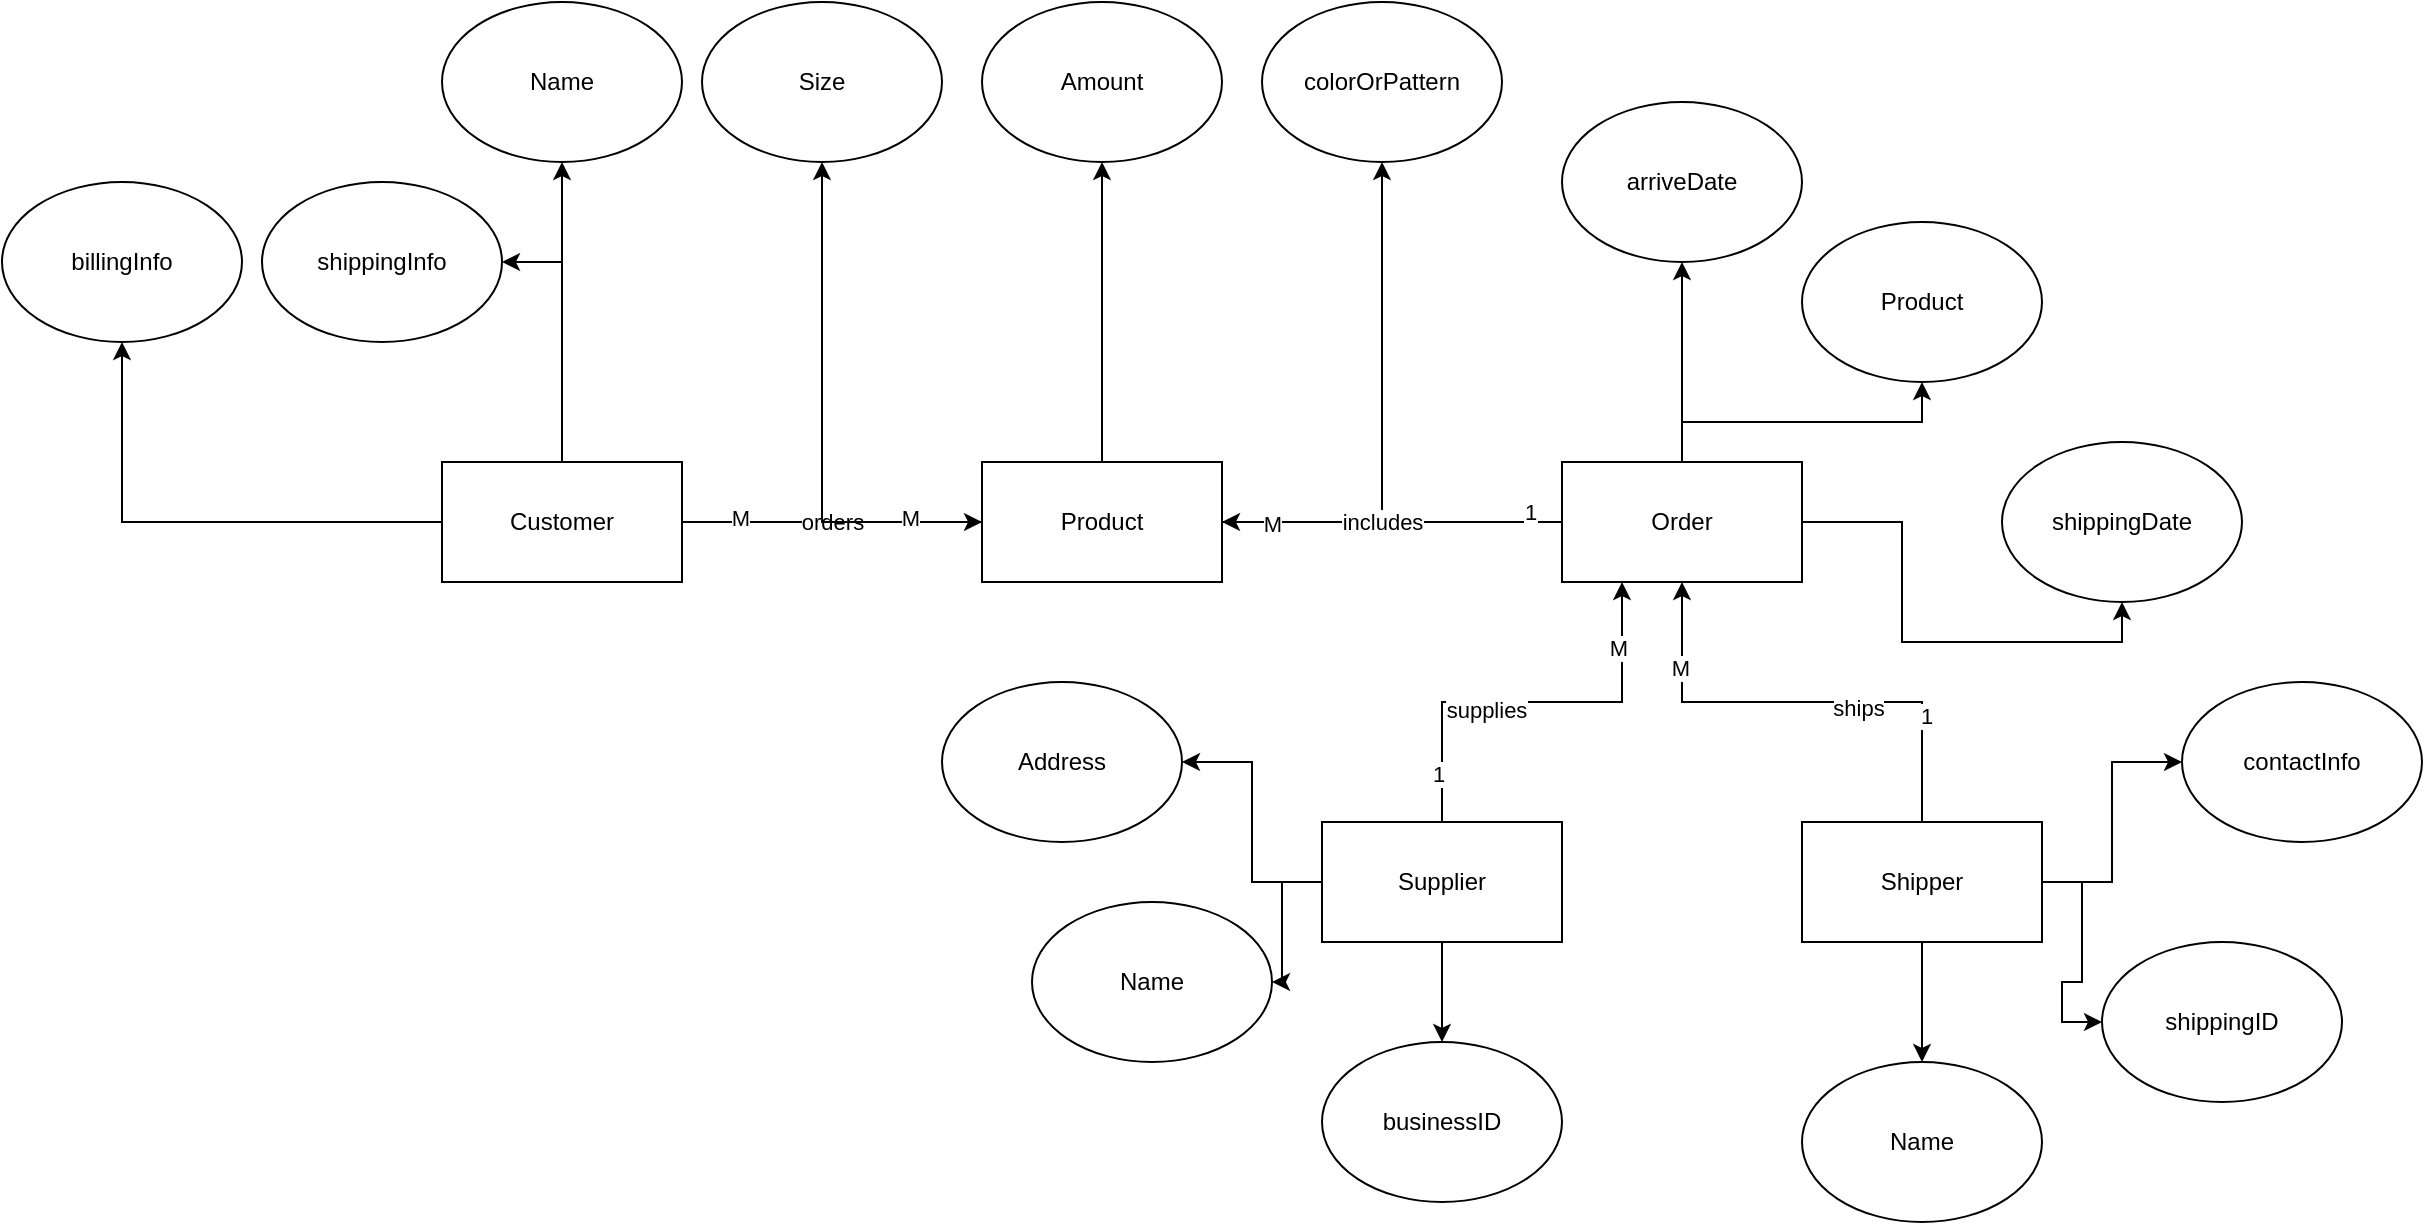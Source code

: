 <mxfile version="13.6.9" type="github"><diagram id="R2lEEEUBdFMjLlhIrx00" name="Page-1"><mxGraphModel dx="2201" dy="946" grid="1" gridSize="10" guides="1" tooltips="1" connect="1" arrows="1" fold="1" page="1" pageScale="1" pageWidth="850" pageHeight="1100" math="0" shadow="0" extFonts="Permanent Marker^https://fonts.googleapis.com/css?family=Permanent+Marker"><root><mxCell id="0"/><mxCell id="1" parent="0"/><mxCell id="0zGkk_CkpXn43S_UEFe8-6" style="edgeStyle=orthogonalEdgeStyle;rounded=0;orthogonalLoop=1;jettySize=auto;html=1;entryX=1;entryY=0.5;entryDx=0;entryDy=0;" edge="1" parent="1" source="0zGkk_CkpXn43S_UEFe8-1" target="0zGkk_CkpXn43S_UEFe8-4"><mxGeometry relative="1" as="geometry"/></mxCell><mxCell id="0zGkk_CkpXn43S_UEFe8-7" style="edgeStyle=orthogonalEdgeStyle;rounded=0;orthogonalLoop=1;jettySize=auto;html=1;" edge="1" parent="1" source="0zGkk_CkpXn43S_UEFe8-1" target="0zGkk_CkpXn43S_UEFe8-3"><mxGeometry relative="1" as="geometry"/></mxCell><mxCell id="0zGkk_CkpXn43S_UEFe8-30" value="orders" style="edgeStyle=orthogonalEdgeStyle;rounded=0;orthogonalLoop=1;jettySize=auto;html=1;" edge="1" parent="1" source="0zGkk_CkpXn43S_UEFe8-1" target="0zGkk_CkpXn43S_UEFe8-8"><mxGeometry relative="1" as="geometry"/></mxCell><mxCell id="0zGkk_CkpXn43S_UEFe8-57" value="M" style="edgeLabel;html=1;align=center;verticalAlign=middle;resizable=0;points=[];" vertex="1" connectable="0" parent="0zGkk_CkpXn43S_UEFe8-30"><mxGeometry x="-0.613" y="2" relative="1" as="geometry"><mxPoint as="offset"/></mxGeometry></mxCell><mxCell id="0zGkk_CkpXn43S_UEFe8-53" style="edgeStyle=orthogonalEdgeStyle;rounded=0;orthogonalLoop=1;jettySize=auto;html=1;" edge="1" parent="1" source="0zGkk_CkpXn43S_UEFe8-1" target="0zGkk_CkpXn43S_UEFe8-2"><mxGeometry relative="1" as="geometry"/></mxCell><mxCell id="0zGkk_CkpXn43S_UEFe8-1" value="Customer" style="rounded=0;whiteSpace=wrap;html=1;" vertex="1" parent="1"><mxGeometry x="70" y="290" width="120" height="60" as="geometry"/></mxCell><mxCell id="0zGkk_CkpXn43S_UEFe8-2" value="Name" style="ellipse;whiteSpace=wrap;html=1;" vertex="1" parent="1"><mxGeometry x="70" y="60" width="120" height="80" as="geometry"/></mxCell><mxCell id="0zGkk_CkpXn43S_UEFe8-3" value="billingInfo" style="ellipse;whiteSpace=wrap;html=1;" vertex="1" parent="1"><mxGeometry x="-150" y="150" width="120" height="80" as="geometry"/></mxCell><mxCell id="0zGkk_CkpXn43S_UEFe8-4" value="shippingInfo" style="ellipse;whiteSpace=wrap;html=1;" vertex="1" parent="1"><mxGeometry x="-20" y="150" width="120" height="80" as="geometry"/></mxCell><mxCell id="0zGkk_CkpXn43S_UEFe8-12" style="edgeStyle=orthogonalEdgeStyle;rounded=0;orthogonalLoop=1;jettySize=auto;html=1;" edge="1" parent="1" source="0zGkk_CkpXn43S_UEFe8-8" target="0zGkk_CkpXn43S_UEFe8-9"><mxGeometry relative="1" as="geometry"/></mxCell><mxCell id="0zGkk_CkpXn43S_UEFe8-56" value="M" style="edgeLabel;html=1;align=center;verticalAlign=middle;resizable=0;points=[];" vertex="1" connectable="0" parent="0zGkk_CkpXn43S_UEFe8-12"><mxGeometry x="-0.718" y="-2" relative="1" as="geometry"><mxPoint as="offset"/></mxGeometry></mxCell><mxCell id="0zGkk_CkpXn43S_UEFe8-13" style="edgeStyle=orthogonalEdgeStyle;rounded=0;orthogonalLoop=1;jettySize=auto;html=1;" edge="1" parent="1" source="0zGkk_CkpXn43S_UEFe8-8" target="0zGkk_CkpXn43S_UEFe8-10"><mxGeometry relative="1" as="geometry"/></mxCell><mxCell id="0zGkk_CkpXn43S_UEFe8-35" style="edgeStyle=orthogonalEdgeStyle;rounded=0;orthogonalLoop=1;jettySize=auto;html=1;" edge="1" parent="1" source="0zGkk_CkpXn43S_UEFe8-8" target="0zGkk_CkpXn43S_UEFe8-11"><mxGeometry relative="1" as="geometry"/></mxCell><mxCell id="0zGkk_CkpXn43S_UEFe8-8" value="Product" style="rounded=0;whiteSpace=wrap;html=1;" vertex="1" parent="1"><mxGeometry x="340" y="290" width="120" height="60" as="geometry"/></mxCell><mxCell id="0zGkk_CkpXn43S_UEFe8-9" value="Size" style="ellipse;whiteSpace=wrap;html=1;" vertex="1" parent="1"><mxGeometry x="200" y="60" width="120" height="80" as="geometry"/></mxCell><mxCell id="0zGkk_CkpXn43S_UEFe8-10" value="Amount" style="ellipse;whiteSpace=wrap;html=1;" vertex="1" parent="1"><mxGeometry x="340" y="60" width="120" height="80" as="geometry"/></mxCell><mxCell id="0zGkk_CkpXn43S_UEFe8-11" value="colorOrPattern" style="ellipse;whiteSpace=wrap;html=1;" vertex="1" parent="1"><mxGeometry x="480" y="60" width="120" height="80" as="geometry"/></mxCell><mxCell id="0zGkk_CkpXn43S_UEFe8-25" style="edgeStyle=orthogonalEdgeStyle;rounded=0;orthogonalLoop=1;jettySize=auto;html=1;" edge="1" parent="1" source="0zGkk_CkpXn43S_UEFe8-15" target="0zGkk_CkpXn43S_UEFe8-23"><mxGeometry relative="1" as="geometry"/></mxCell><mxCell id="0zGkk_CkpXn43S_UEFe8-26" style="edgeStyle=orthogonalEdgeStyle;rounded=0;orthogonalLoop=1;jettySize=auto;html=1;entryX=0.5;entryY=1;entryDx=0;entryDy=0;" edge="1" parent="1" source="0zGkk_CkpXn43S_UEFe8-15" target="0zGkk_CkpXn43S_UEFe8-22"><mxGeometry relative="1" as="geometry"/></mxCell><mxCell id="0zGkk_CkpXn43S_UEFe8-27" style="edgeStyle=orthogonalEdgeStyle;rounded=0;orthogonalLoop=1;jettySize=auto;html=1;" edge="1" parent="1" source="0zGkk_CkpXn43S_UEFe8-15" target="0zGkk_CkpXn43S_UEFe8-21"><mxGeometry relative="1" as="geometry"/></mxCell><mxCell id="0zGkk_CkpXn43S_UEFe8-31" style="edgeStyle=orthogonalEdgeStyle;rounded=0;orthogonalLoop=1;jettySize=auto;html=1;" edge="1" parent="1" source="0zGkk_CkpXn43S_UEFe8-15" target="0zGkk_CkpXn43S_UEFe8-8"><mxGeometry relative="1" as="geometry"/></mxCell><mxCell id="0zGkk_CkpXn43S_UEFe8-32" value="includes" style="edgeLabel;html=1;align=center;verticalAlign=middle;resizable=0;points=[];" vertex="1" connectable="0" parent="0zGkk_CkpXn43S_UEFe8-31"><mxGeometry x="0.064" relative="1" as="geometry"><mxPoint as="offset"/></mxGeometry></mxCell><mxCell id="0zGkk_CkpXn43S_UEFe8-58" value="M" style="edgeLabel;html=1;align=center;verticalAlign=middle;resizable=0;points=[];" vertex="1" connectable="0" parent="0zGkk_CkpXn43S_UEFe8-31"><mxGeometry x="0.709" y="1" relative="1" as="geometry"><mxPoint as="offset"/></mxGeometry></mxCell><mxCell id="0zGkk_CkpXn43S_UEFe8-59" value="1" style="edgeLabel;html=1;align=center;verticalAlign=middle;resizable=0;points=[];" vertex="1" connectable="0" parent="0zGkk_CkpXn43S_UEFe8-31"><mxGeometry x="-0.803" y="-5" relative="1" as="geometry"><mxPoint as="offset"/></mxGeometry></mxCell><mxCell id="0zGkk_CkpXn43S_UEFe8-15" value="Order" style="rounded=0;whiteSpace=wrap;html=1;" vertex="1" parent="1"><mxGeometry x="630" y="290" width="120" height="60" as="geometry"/></mxCell><mxCell id="0zGkk_CkpXn43S_UEFe8-21" value="Product" style="ellipse;whiteSpace=wrap;html=1;" vertex="1" parent="1"><mxGeometry x="750" y="170" width="120" height="80" as="geometry"/></mxCell><mxCell id="0zGkk_CkpXn43S_UEFe8-22" value="shippingDate" style="ellipse;whiteSpace=wrap;html=1;" vertex="1" parent="1"><mxGeometry x="850" y="280" width="120" height="80" as="geometry"/></mxCell><mxCell id="0zGkk_CkpXn43S_UEFe8-40" style="edgeStyle=orthogonalEdgeStyle;rounded=0;orthogonalLoop=1;jettySize=auto;html=1;" edge="1" parent="1" source="0zGkk_CkpXn43S_UEFe8-33" target="0zGkk_CkpXn43S_UEFe8-15"><mxGeometry relative="1" as="geometry"/></mxCell><mxCell id="0zGkk_CkpXn43S_UEFe8-55" value="ships" style="edgeLabel;html=1;align=center;verticalAlign=middle;resizable=0;points=[];" vertex="1" connectable="0" parent="0zGkk_CkpXn43S_UEFe8-40"><mxGeometry x="-0.521" y="32" relative="1" as="geometry"><mxPoint as="offset"/></mxGeometry></mxCell><mxCell id="0zGkk_CkpXn43S_UEFe8-63" value="1" style="edgeLabel;html=1;align=center;verticalAlign=middle;resizable=0;points=[];" vertex="1" connectable="0" parent="0zGkk_CkpXn43S_UEFe8-40"><mxGeometry x="-0.557" y="-2" relative="1" as="geometry"><mxPoint as="offset"/></mxGeometry></mxCell><mxCell id="0zGkk_CkpXn43S_UEFe8-64" value="M" style="edgeLabel;html=1;align=center;verticalAlign=middle;resizable=0;points=[];" vertex="1" connectable="0" parent="0zGkk_CkpXn43S_UEFe8-40"><mxGeometry x="0.645" y="1" relative="1" as="geometry"><mxPoint as="offset"/></mxGeometry></mxCell><mxCell id="0zGkk_CkpXn43S_UEFe8-47" style="edgeStyle=orthogonalEdgeStyle;rounded=0;orthogonalLoop=1;jettySize=auto;html=1;" edge="1" parent="1" source="0zGkk_CkpXn43S_UEFe8-33" target="0zGkk_CkpXn43S_UEFe8-45"><mxGeometry relative="1" as="geometry"/></mxCell><mxCell id="0zGkk_CkpXn43S_UEFe8-48" style="edgeStyle=orthogonalEdgeStyle;rounded=0;orthogonalLoop=1;jettySize=auto;html=1;entryX=0;entryY=0.5;entryDx=0;entryDy=0;" edge="1" parent="1" source="0zGkk_CkpXn43S_UEFe8-33" target="0zGkk_CkpXn43S_UEFe8-46"><mxGeometry relative="1" as="geometry"/></mxCell><mxCell id="0zGkk_CkpXn43S_UEFe8-49" style="edgeStyle=orthogonalEdgeStyle;rounded=0;orthogonalLoop=1;jettySize=auto;html=1;" edge="1" parent="1" source="0zGkk_CkpXn43S_UEFe8-33" target="0zGkk_CkpXn43S_UEFe8-44"><mxGeometry relative="1" as="geometry"/></mxCell><mxCell id="0zGkk_CkpXn43S_UEFe8-33" value="Shipper" style="rounded=0;whiteSpace=wrap;html=1;" vertex="1" parent="1"><mxGeometry x="750" y="470" width="120" height="60" as="geometry"/></mxCell><mxCell id="0zGkk_CkpXn43S_UEFe8-23" value="arriveDate" style="ellipse;whiteSpace=wrap;html=1;" vertex="1" parent="1"><mxGeometry x="630" y="110" width="120" height="80" as="geometry"/></mxCell><mxCell id="0zGkk_CkpXn43S_UEFe8-39" style="edgeStyle=orthogonalEdgeStyle;rounded=0;orthogonalLoop=1;jettySize=auto;html=1;entryX=0.25;entryY=1;entryDx=0;entryDy=0;" edge="1" parent="1" source="0zGkk_CkpXn43S_UEFe8-37" target="0zGkk_CkpXn43S_UEFe8-15"><mxGeometry relative="1" as="geometry"/></mxCell><mxCell id="0zGkk_CkpXn43S_UEFe8-54" value="supplies" style="edgeLabel;html=1;align=center;verticalAlign=middle;resizable=0;points=[];" vertex="1" connectable="0" parent="0zGkk_CkpXn43S_UEFe8-39"><mxGeometry x="-0.467" y="-22" relative="1" as="geometry"><mxPoint as="offset"/></mxGeometry></mxCell><mxCell id="0zGkk_CkpXn43S_UEFe8-60" value="M" style="edgeLabel;html=1;align=center;verticalAlign=middle;resizable=0;points=[];" vertex="1" connectable="0" parent="0zGkk_CkpXn43S_UEFe8-39"><mxGeometry x="0.69" y="2" relative="1" as="geometry"><mxPoint as="offset"/></mxGeometry></mxCell><mxCell id="0zGkk_CkpXn43S_UEFe8-61" value="1" style="edgeLabel;html=1;align=center;verticalAlign=middle;resizable=0;points=[];" vertex="1" connectable="0" parent="0zGkk_CkpXn43S_UEFe8-39"><mxGeometry x="-0.766" y="2" relative="1" as="geometry"><mxPoint as="offset"/></mxGeometry></mxCell><mxCell id="0zGkk_CkpXn43S_UEFe8-50" style="edgeStyle=orthogonalEdgeStyle;rounded=0;orthogonalLoop=1;jettySize=auto;html=1;" edge="1" parent="1" source="0zGkk_CkpXn43S_UEFe8-37" target="0zGkk_CkpXn43S_UEFe8-41"><mxGeometry relative="1" as="geometry"/></mxCell><mxCell id="0zGkk_CkpXn43S_UEFe8-51" style="edgeStyle=orthogonalEdgeStyle;rounded=0;orthogonalLoop=1;jettySize=auto;html=1;" edge="1" parent="1" source="0zGkk_CkpXn43S_UEFe8-37" target="0zGkk_CkpXn43S_UEFe8-42"><mxGeometry relative="1" as="geometry"/></mxCell><mxCell id="0zGkk_CkpXn43S_UEFe8-52" style="edgeStyle=orthogonalEdgeStyle;rounded=0;orthogonalLoop=1;jettySize=auto;html=1;" edge="1" parent="1" source="0zGkk_CkpXn43S_UEFe8-37" target="0zGkk_CkpXn43S_UEFe8-43"><mxGeometry relative="1" as="geometry"/></mxCell><mxCell id="0zGkk_CkpXn43S_UEFe8-37" value="Supplier" style="rounded=0;whiteSpace=wrap;html=1;" vertex="1" parent="1"><mxGeometry x="510" y="470" width="120" height="60" as="geometry"/></mxCell><mxCell id="0zGkk_CkpXn43S_UEFe8-41" value="Address" style="ellipse;whiteSpace=wrap;html=1;" vertex="1" parent="1"><mxGeometry x="320" y="400" width="120" height="80" as="geometry"/></mxCell><mxCell id="0zGkk_CkpXn43S_UEFe8-42" value="Name" style="ellipse;whiteSpace=wrap;html=1;" vertex="1" parent="1"><mxGeometry x="365" y="510" width="120" height="80" as="geometry"/></mxCell><mxCell id="0zGkk_CkpXn43S_UEFe8-43" value="businessID" style="ellipse;whiteSpace=wrap;html=1;" vertex="1" parent="1"><mxGeometry x="510" y="580" width="120" height="80" as="geometry"/></mxCell><mxCell id="0zGkk_CkpXn43S_UEFe8-44" value="Name" style="ellipse;whiteSpace=wrap;html=1;" vertex="1" parent="1"><mxGeometry x="750" y="590" width="120" height="80" as="geometry"/></mxCell><mxCell id="0zGkk_CkpXn43S_UEFe8-45" value="contactInfo" style="ellipse;whiteSpace=wrap;html=1;" vertex="1" parent="1"><mxGeometry x="940" y="400" width="120" height="80" as="geometry"/></mxCell><mxCell id="0zGkk_CkpXn43S_UEFe8-46" value="shippingID" style="ellipse;whiteSpace=wrap;html=1;" vertex="1" parent="1"><mxGeometry x="900" y="530" width="120" height="80" as="geometry"/></mxCell></root></mxGraphModel></diagram></mxfile>